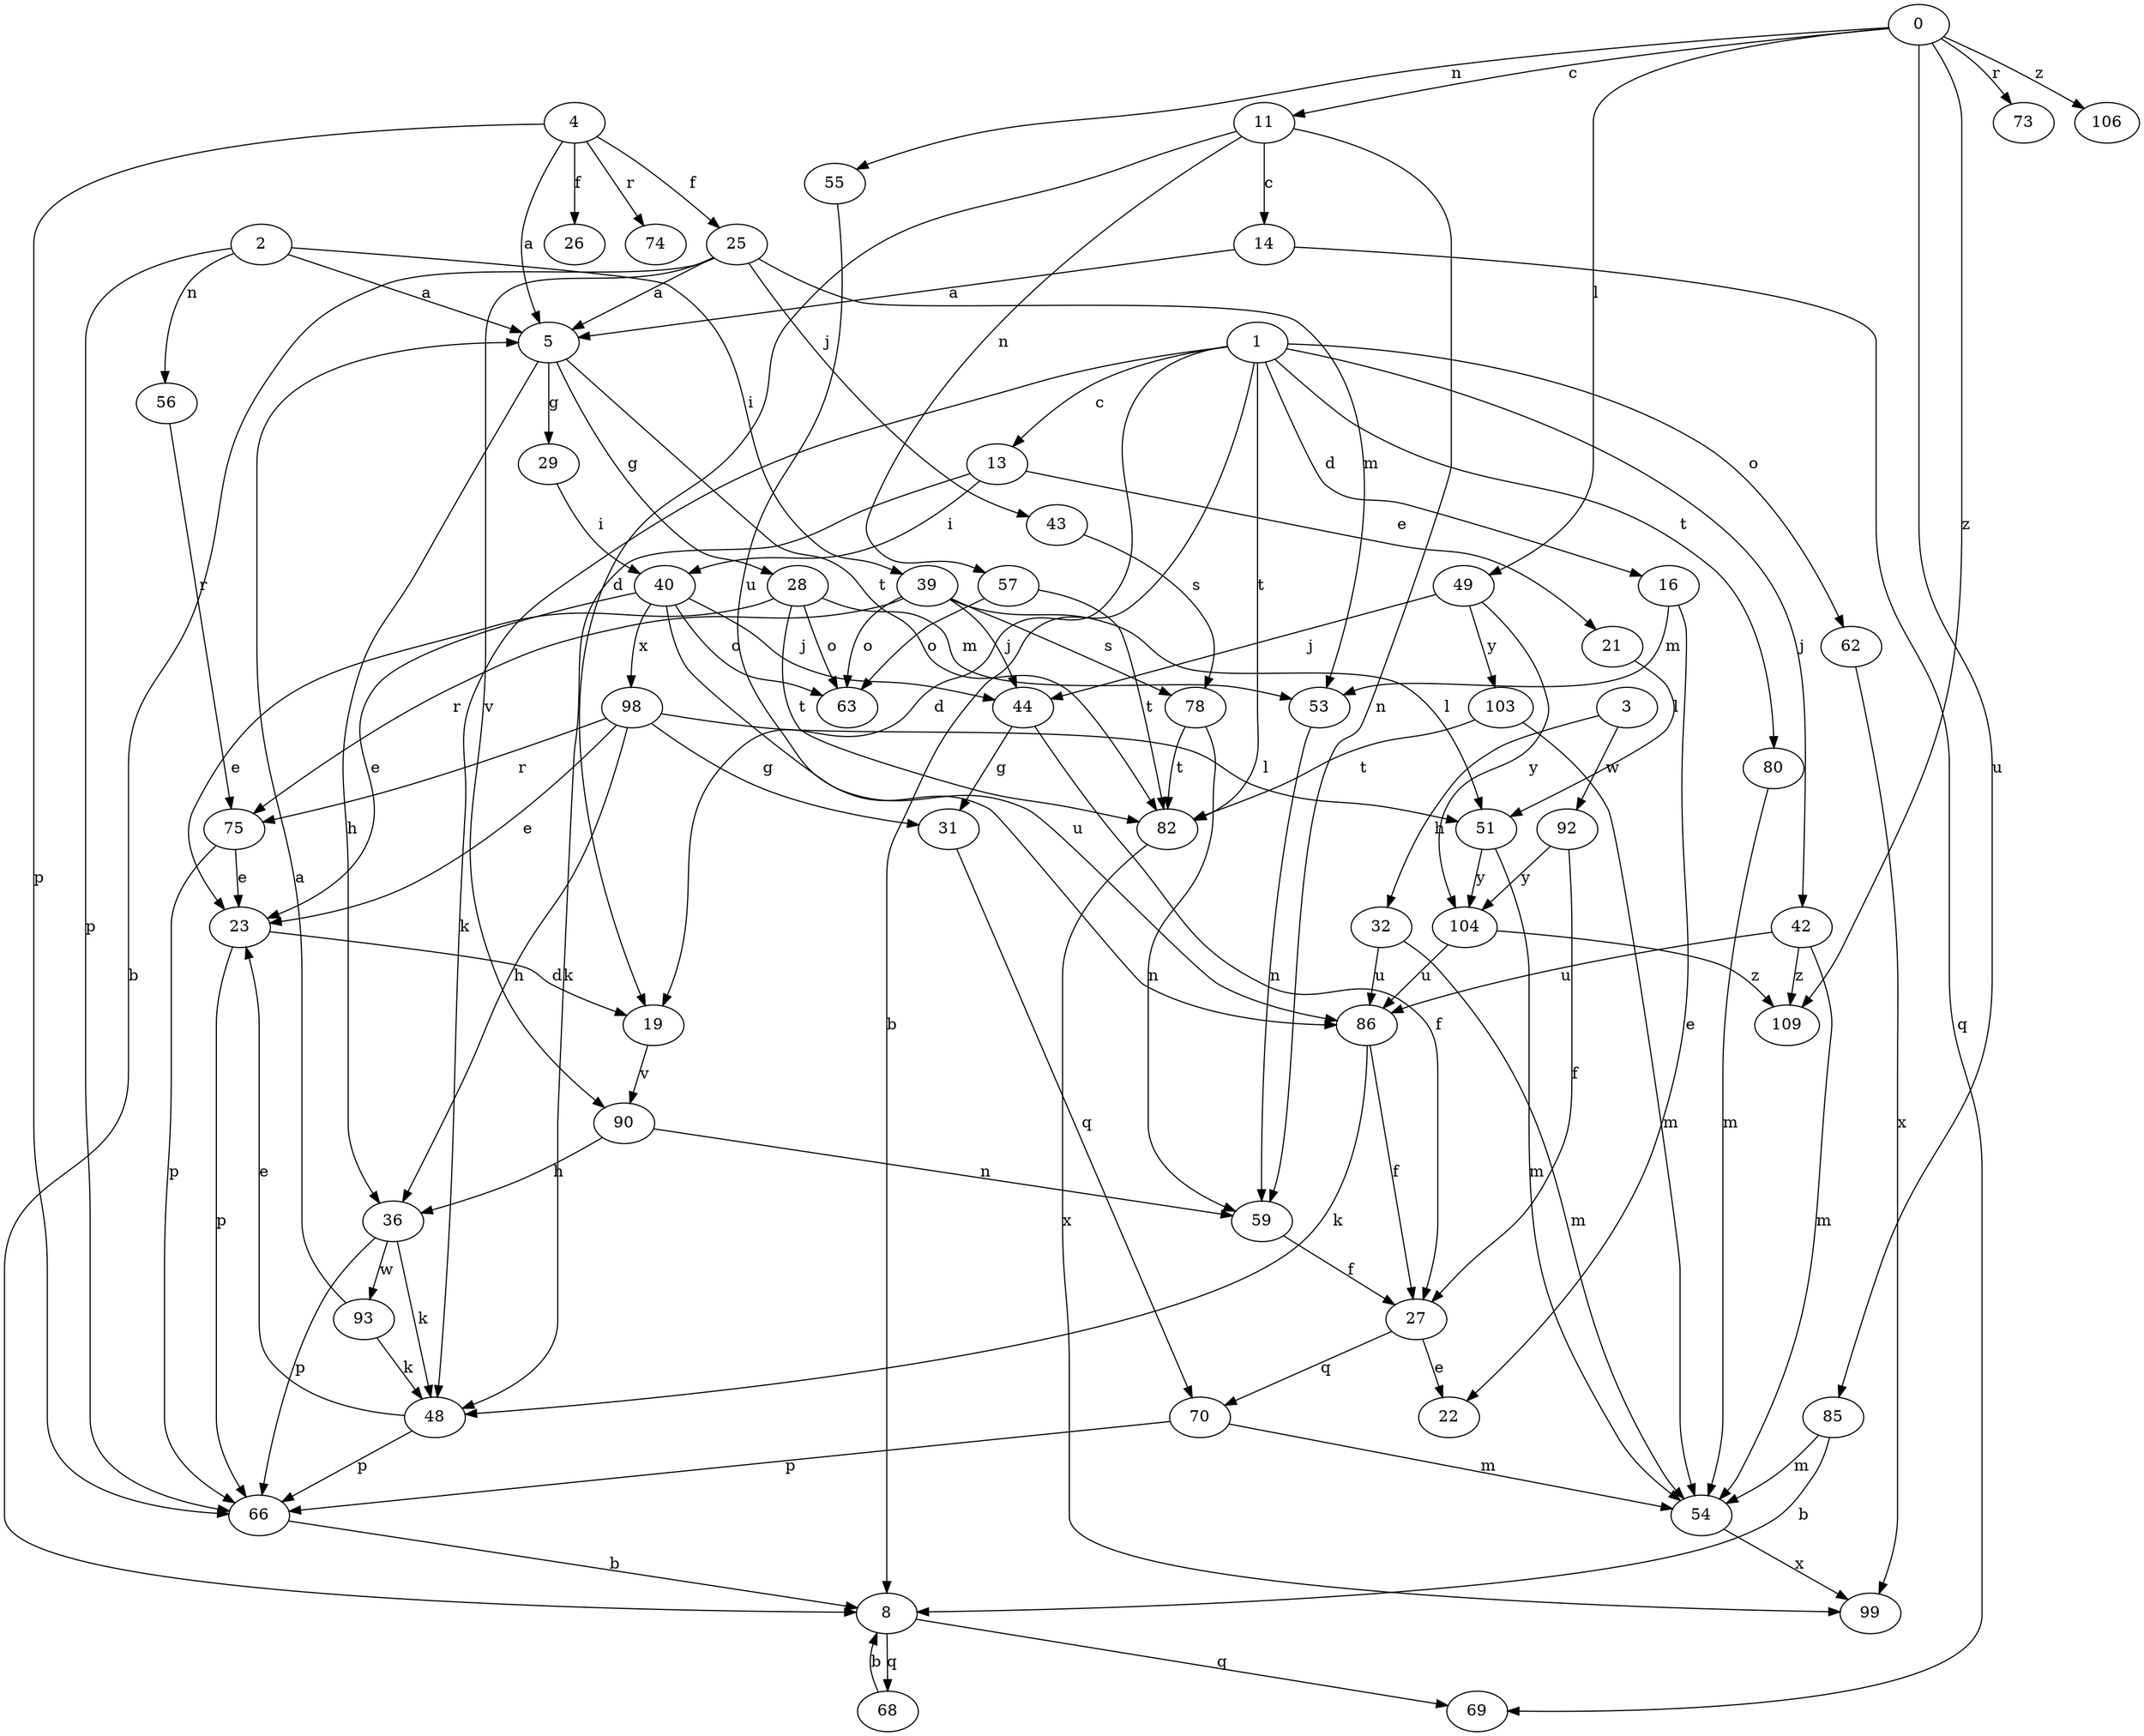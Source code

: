 strict digraph  {
2;
3;
4;
5;
8;
11;
13;
14;
16;
19;
21;
22;
23;
25;
26;
27;
28;
29;
31;
32;
36;
39;
40;
42;
43;
44;
48;
49;
51;
53;
54;
55;
0;
56;
57;
59;
62;
63;
66;
68;
69;
70;
73;
74;
75;
78;
80;
1;
82;
85;
86;
90;
92;
93;
98;
99;
103;
104;
106;
109;
2 -> 5  [label=a];
2 -> 39  [label=i];
2 -> 56  [label=n];
2 -> 66  [label=p];
3 -> 32  [label=h];
3 -> 92  [label=w];
4 -> 5  [label=a];
4 -> 25  [label=f];
4 -> 26  [label=f];
4 -> 66  [label=p];
4 -> 74  [label=r];
5 -> 28  [label=g];
5 -> 29  [label=g];
5 -> 36  [label=h];
5 -> 82  [label=t];
8 -> 68  [label=q];
8 -> 69  [label=q];
11 -> 14  [label=c];
11 -> 19  [label=d];
11 -> 57  [label=n];
11 -> 59  [label=n];
13 -> 21  [label=e];
13 -> 40  [label=i];
13 -> 48  [label=k];
14 -> 5  [label=a];
14 -> 69  [label=q];
16 -> 22  [label=e];
16 -> 53  [label=m];
19 -> 90  [label=v];
21 -> 51  [label=l];
23 -> 19  [label=d];
23 -> 66  [label=p];
25 -> 5  [label=a];
25 -> 8  [label=b];
25 -> 43  [label=j];
25 -> 53  [label=m];
25 -> 90  [label=v];
27 -> 22  [label=e];
27 -> 70  [label=q];
28 -> 23  [label=e];
28 -> 53  [label=m];
28 -> 63  [label=o];
28 -> 82  [label=t];
29 -> 40  [label=i];
31 -> 70  [label=q];
32 -> 54  [label=m];
32 -> 86  [label=u];
36 -> 48  [label=k];
36 -> 66  [label=p];
36 -> 93  [label=w];
39 -> 44  [label=j];
39 -> 51  [label=l];
39 -> 63  [label=o];
39 -> 75  [label=r];
39 -> 78  [label=s];
40 -> 23  [label=e];
40 -> 44  [label=j];
40 -> 63  [label=o];
40 -> 86  [label=u];
40 -> 98  [label=x];
42 -> 54  [label=m];
42 -> 86  [label=u];
42 -> 109  [label=z];
43 -> 78  [label=s];
44 -> 27  [label=f];
44 -> 31  [label=g];
48 -> 23  [label=e];
48 -> 66  [label=p];
49 -> 44  [label=j];
49 -> 103  [label=y];
49 -> 104  [label=y];
51 -> 54  [label=m];
51 -> 104  [label=y];
53 -> 59  [label=n];
54 -> 99  [label=x];
55 -> 86  [label=u];
0 -> 11  [label=c];
0 -> 49  [label=l];
0 -> 55  [label=n];
0 -> 73  [label=r];
0 -> 85  [label=u];
0 -> 106  [label=z];
0 -> 109  [label=z];
56 -> 75  [label=r];
57 -> 63  [label=o];
57 -> 82  [label=t];
59 -> 27  [label=f];
62 -> 99  [label=x];
66 -> 8  [label=b];
68 -> 8  [label=b];
70 -> 54  [label=m];
70 -> 66  [label=p];
75 -> 23  [label=e];
75 -> 66  [label=p];
78 -> 59  [label=n];
78 -> 82  [label=t];
80 -> 54  [label=m];
1 -> 8  [label=b];
1 -> 13  [label=c];
1 -> 16  [label=d];
1 -> 19  [label=d];
1 -> 42  [label=j];
1 -> 48  [label=k];
1 -> 62  [label=o];
1 -> 80  [label=t];
1 -> 82  [label=t];
82 -> 99  [label=x];
85 -> 8  [label=b];
85 -> 54  [label=m];
86 -> 27  [label=f];
86 -> 48  [label=k];
90 -> 36  [label=h];
90 -> 59  [label=n];
92 -> 27  [label=f];
92 -> 104  [label=y];
93 -> 5  [label=a];
93 -> 48  [label=k];
98 -> 23  [label=e];
98 -> 31  [label=g];
98 -> 36  [label=h];
98 -> 51  [label=l];
98 -> 75  [label=r];
103 -> 54  [label=m];
103 -> 82  [label=t];
104 -> 86  [label=u];
104 -> 109  [label=z];
}
